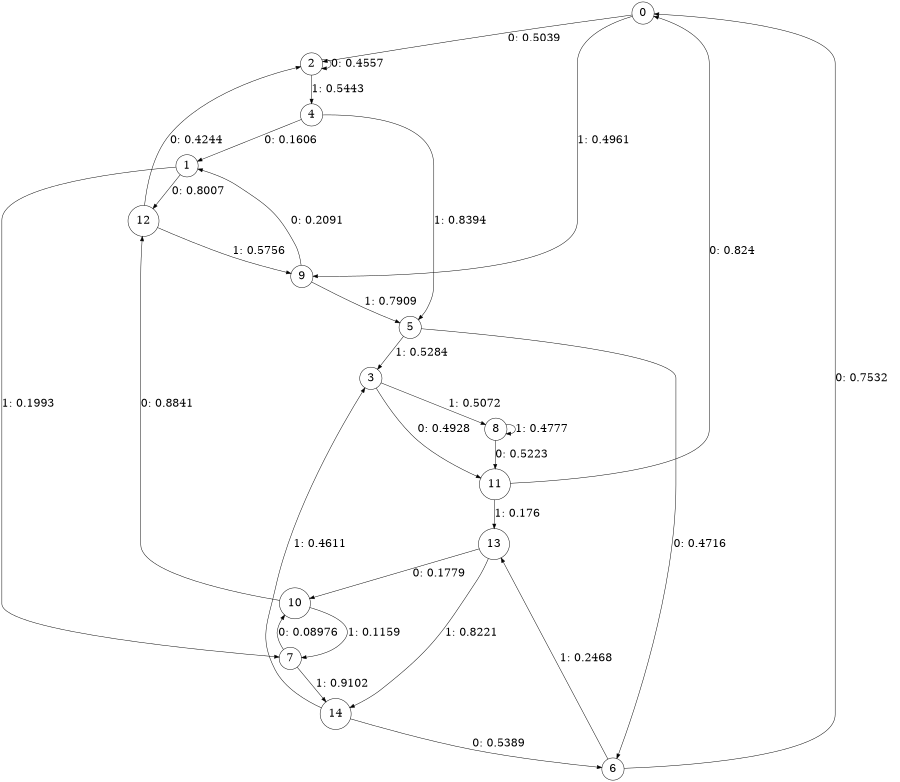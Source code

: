 digraph "ch12concat_phase3_L4" {
size = "6,8.5";
ratio = "fill";
node [shape = circle];
node [fontsize = 24];
edge [fontsize = 24];
0 -> 2 [label = "0: 0.5039   "];
0 -> 9 [label = "1: 0.4961   "];
1 -> 12 [label = "0: 0.8007   "];
1 -> 7 [label = "1: 0.1993   "];
2 -> 2 [label = "0: 0.4557   "];
2 -> 4 [label = "1: 0.5443   "];
3 -> 11 [label = "0: 0.4928   "];
3 -> 8 [label = "1: 0.5072   "];
4 -> 1 [label = "0: 0.1606   "];
4 -> 5 [label = "1: 0.8394   "];
5 -> 6 [label = "0: 0.4716   "];
5 -> 3 [label = "1: 0.5284   "];
6 -> 0 [label = "0: 0.7532   "];
6 -> 13 [label = "1: 0.2468   "];
7 -> 10 [label = "0: 0.08976  "];
7 -> 14 [label = "1: 0.9102   "];
8 -> 11 [label = "0: 0.5223   "];
8 -> 8 [label = "1: 0.4777   "];
9 -> 1 [label = "0: 0.2091   "];
9 -> 5 [label = "1: 0.7909   "];
10 -> 12 [label = "0: 0.8841   "];
10 -> 7 [label = "1: 0.1159   "];
11 -> 0 [label = "0: 0.824    "];
11 -> 13 [label = "1: 0.176    "];
12 -> 2 [label = "0: 0.4244   "];
12 -> 9 [label = "1: 0.5756   "];
13 -> 10 [label = "0: 0.1779   "];
13 -> 14 [label = "1: 0.8221   "];
14 -> 6 [label = "0: 0.5389   "];
14 -> 3 [label = "1: 0.4611   "];
}